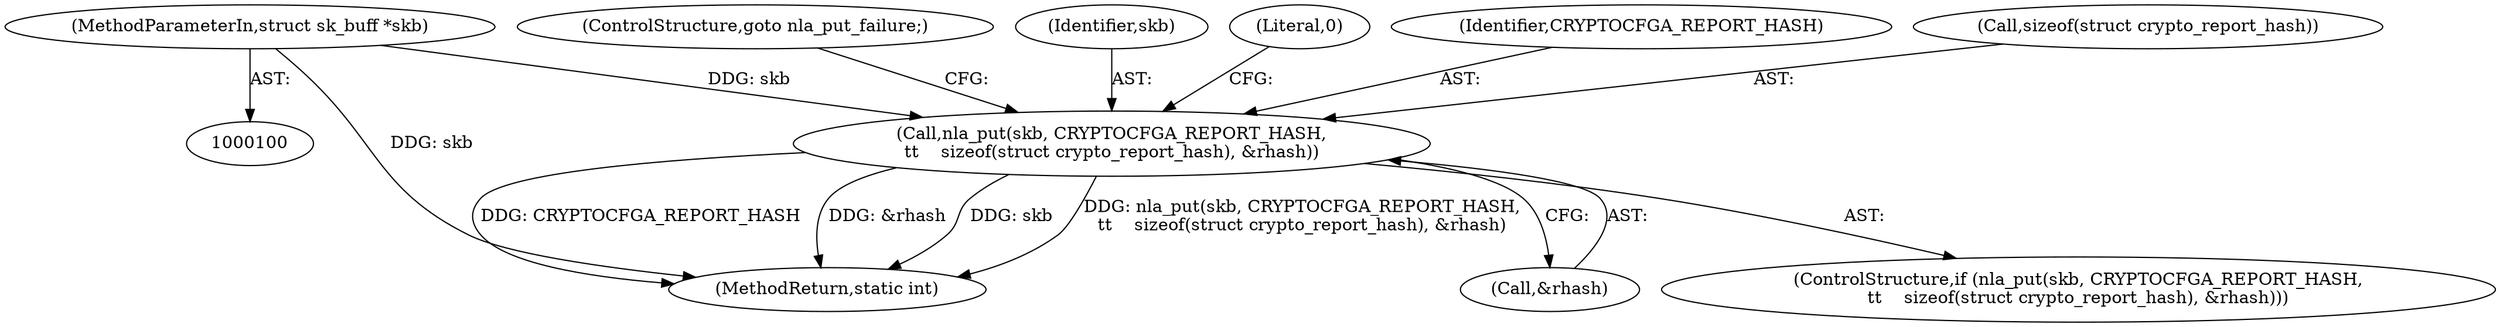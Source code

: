digraph "0_linux_9a5467bf7b6e9e02ec9c3da4e23747c05faeaac6_10@pointer" {
"1000134" [label="(Call,nla_put(skb, CRYPTOCFGA_REPORT_HASH,\n\t\t    sizeof(struct crypto_report_hash), &rhash))"];
"1000101" [label="(MethodParameterIn,struct sk_buff *skb)"];
"1000141" [label="(ControlStructure,goto nla_put_failure;)"];
"1000135" [label="(Identifier,skb)"];
"1000148" [label="(MethodReturn,static int)"];
"1000101" [label="(MethodParameterIn,struct sk_buff *skb)"];
"1000139" [label="(Call,&rhash)"];
"1000133" [label="(ControlStructure,if (nla_put(skb, CRYPTOCFGA_REPORT_HASH,\n\t\t    sizeof(struct crypto_report_hash), &rhash)))"];
"1000143" [label="(Literal,0)"];
"1000136" [label="(Identifier,CRYPTOCFGA_REPORT_HASH)"];
"1000137" [label="(Call,sizeof(struct crypto_report_hash))"];
"1000134" [label="(Call,nla_put(skb, CRYPTOCFGA_REPORT_HASH,\n\t\t    sizeof(struct crypto_report_hash), &rhash))"];
"1000134" -> "1000133"  [label="AST: "];
"1000134" -> "1000139"  [label="CFG: "];
"1000135" -> "1000134"  [label="AST: "];
"1000136" -> "1000134"  [label="AST: "];
"1000137" -> "1000134"  [label="AST: "];
"1000139" -> "1000134"  [label="AST: "];
"1000141" -> "1000134"  [label="CFG: "];
"1000143" -> "1000134"  [label="CFG: "];
"1000134" -> "1000148"  [label="DDG: nla_put(skb, CRYPTOCFGA_REPORT_HASH,\n\t\t    sizeof(struct crypto_report_hash), &rhash)"];
"1000134" -> "1000148"  [label="DDG: CRYPTOCFGA_REPORT_HASH"];
"1000134" -> "1000148"  [label="DDG: &rhash"];
"1000134" -> "1000148"  [label="DDG: skb"];
"1000101" -> "1000134"  [label="DDG: skb"];
"1000101" -> "1000100"  [label="AST: "];
"1000101" -> "1000148"  [label="DDG: skb"];
}
